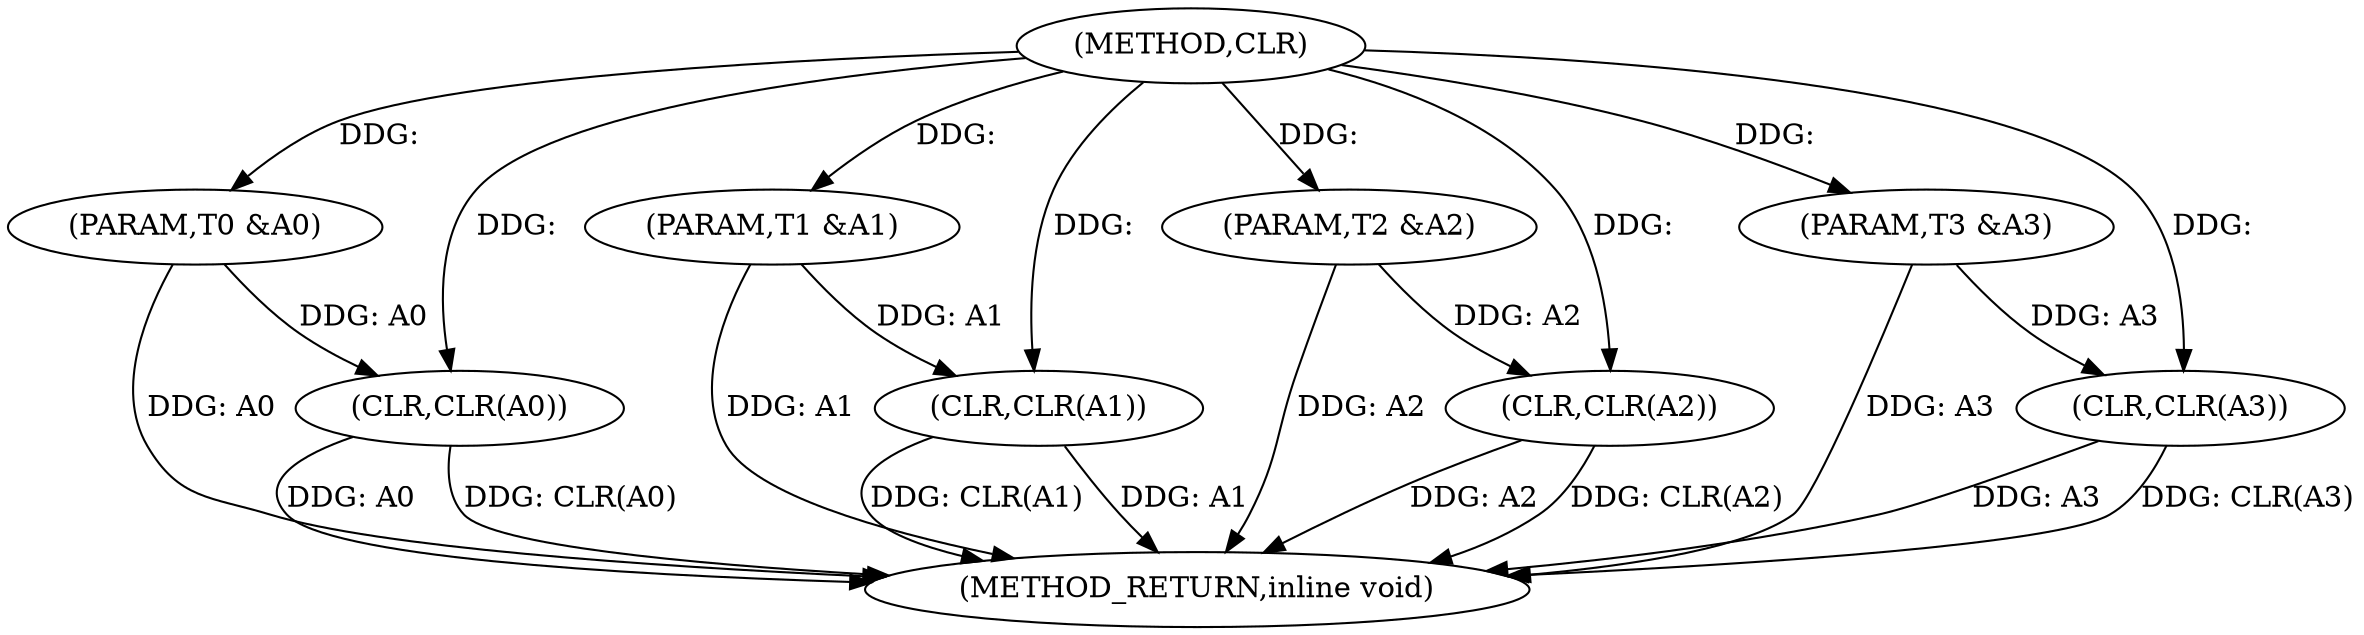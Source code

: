 digraph "CLR" {  
"1001184" [label = "(METHOD,CLR)" ]
"1001201" [label = "(METHOD_RETURN,inline void)" ]
"1001185" [label = "(PARAM,T0 &A0)" ]
"1001186" [label = "(PARAM,T1 &A1)" ]
"1001187" [label = "(PARAM,T2 &A2)" ]
"1001188" [label = "(PARAM,T3 &A3)" ]
"1001191" [label = "(CLR,CLR(A0))" ]
"1001194" [label = "(CLR,CLR(A1))" ]
"1001197" [label = "(CLR,CLR(A2))" ]
"1001199" [label = "(CLR,CLR(A3))" ]
  "1001185" -> "1001201"  [ label = "DDG: A0"] 
  "1001186" -> "1001201"  [ label = "DDG: A1"] 
  "1001187" -> "1001201"  [ label = "DDG: A2"] 
  "1001188" -> "1001201"  [ label = "DDG: A3"] 
  "1001191" -> "1001201"  [ label = "DDG: A0"] 
  "1001191" -> "1001201"  [ label = "DDG: CLR(A0)"] 
  "1001194" -> "1001201"  [ label = "DDG: A1"] 
  "1001194" -> "1001201"  [ label = "DDG: CLR(A1)"] 
  "1001197" -> "1001201"  [ label = "DDG: A2"] 
  "1001197" -> "1001201"  [ label = "DDG: CLR(A2)"] 
  "1001199" -> "1001201"  [ label = "DDG: A3"] 
  "1001199" -> "1001201"  [ label = "DDG: CLR(A3)"] 
  "1001184" -> "1001185"  [ label = "DDG: "] 
  "1001184" -> "1001186"  [ label = "DDG: "] 
  "1001184" -> "1001187"  [ label = "DDG: "] 
  "1001184" -> "1001188"  [ label = "DDG: "] 
  "1001185" -> "1001191"  [ label = "DDG: A0"] 
  "1001184" -> "1001191"  [ label = "DDG: "] 
  "1001186" -> "1001194"  [ label = "DDG: A1"] 
  "1001184" -> "1001194"  [ label = "DDG: "] 
  "1001187" -> "1001197"  [ label = "DDG: A2"] 
  "1001184" -> "1001197"  [ label = "DDG: "] 
  "1001188" -> "1001199"  [ label = "DDG: A3"] 
  "1001184" -> "1001199"  [ label = "DDG: "] 
}

